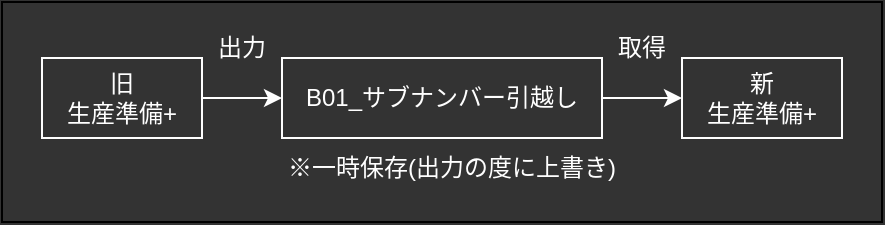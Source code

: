 <mxfile>
    <diagram id="nvRNAKMqMzsSN21wuebc" name="ページ1">
        <mxGraphModel dx="582" dy="648" grid="1" gridSize="10" guides="1" tooltips="1" connect="1" arrows="1" fold="1" page="1" pageScale="1" pageWidth="827" pageHeight="1169" background="#333333" math="0" shadow="0">
            <root>
                <mxCell id="0"/>
                <mxCell id="1" parent="0"/>
                <mxCell id="11" value="" style="rounded=0;whiteSpace=wrap;html=1;fillStyle=solid;fillColor=#333333;fontColor=#FFFFFF;" vertex="1" parent="1">
                    <mxGeometry x="60" y="252" width="440" height="110" as="geometry"/>
                </mxCell>
                <mxCell id="2" value="旧&#10;生産準備+" style="rounded=0;labelBackgroundColor=none;whiteSpace=wrap;fillStyle=solid;fillColor=#333333;fontColor=#FFFFFF;strokeColor=#FFFFFF;" vertex="1" parent="1">
                    <mxGeometry x="80" y="280" width="80" height="40" as="geometry"/>
                </mxCell>
                <mxCell id="7" value="" style="edgeStyle=none;html=1;entryX=0;entryY=0.5;entryDx=0;entryDy=0;exitX=1;exitY=0.5;exitDx=0;exitDy=0;labelBackgroundColor=none;fontColor=#FFFFFF;strokeColor=#FFFFFF;" edge="1" parent="1" source="3" target="4">
                    <mxGeometry relative="1" as="geometry">
                        <mxPoint x="380" y="540" as="sourcePoint"/>
                    </mxGeometry>
                </mxCell>
                <mxCell id="3" value="B01_サブナンバー引越し" style="rounded=0;whiteSpace=wrap;strokeColor=#FFFFFF;fillStyle=solid;fillColor=#333333;fontColor=#FFFFFF;" vertex="1" parent="1">
                    <mxGeometry x="200" y="280" width="160" height="40" as="geometry"/>
                </mxCell>
                <mxCell id="4" value="新&#10;生産準備+" style="rounded=0;whiteSpace=wrap;strokeColor=#FFFFFF;fillStyle=solid;fillColor=#333333;fontColor=#FFFFFF;" vertex="1" parent="1">
                    <mxGeometry x="400" y="280" width="80" height="40" as="geometry"/>
                </mxCell>
                <mxCell id="5" value="" style="endArrow=classic;html=1;exitX=1;exitY=0.5;exitDx=0;exitDy=0;entryX=0;entryY=0.5;entryDx=0;entryDy=0;labelBackgroundColor=none;fontColor=#FFFFFF;strokeColor=#FFFFFF;" edge="1" parent="1" source="2" target="3">
                    <mxGeometry width="50" height="50" relative="1" as="geometry">
                        <mxPoint x="280" y="360" as="sourcePoint"/>
                        <mxPoint x="330" y="310" as="targetPoint"/>
                    </mxGeometry>
                </mxCell>
                <mxCell id="8" value="※一時保存(出力の度に上書き)" style="text;html=1;strokeColor=none;fillColor=none;align=center;verticalAlign=middle;whiteSpace=wrap;rounded=0;fontColor=#FFFFFF;" vertex="1" parent="1">
                    <mxGeometry x="200" y="320" width="170" height="30" as="geometry"/>
                </mxCell>
                <mxCell id="9" value="出力" style="text;strokeColor=none;fillColor=none;align=center;verticalAlign=middle;whiteSpace=wrap;rounded=0;fontColor=#FFFFFF;" vertex="1" parent="1">
                    <mxGeometry x="160" y="260" width="40" height="30" as="geometry"/>
                </mxCell>
                <mxCell id="10" value="取得" style="text;html=1;strokeColor=none;fillColor=none;align=center;verticalAlign=middle;whiteSpace=wrap;rounded=0;fontColor=#FFFFFF;" vertex="1" parent="1">
                    <mxGeometry x="360" y="260" width="40" height="30" as="geometry"/>
                </mxCell>
            </root>
        </mxGraphModel>
    </diagram>
</mxfile>